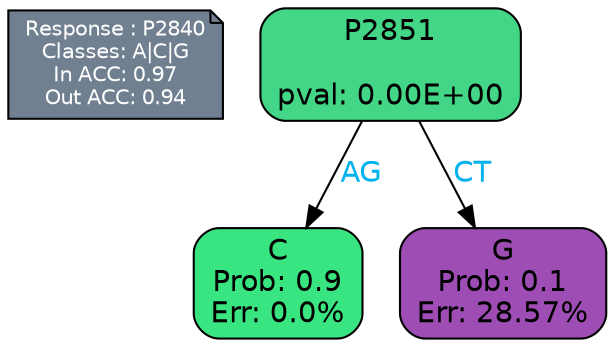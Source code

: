 digraph Tree {
node [shape=box, style="filled, rounded", color="black", fontname=helvetica] ;
graph [ranksep=equally, splines=polylines, bgcolor=transparent, dpi=600] ;
edge [fontname=helvetica] ;
LEGEND [label="Response : P2840
Classes: A|C|G
In ACC: 0.97
Out ACC: 0.94
",shape=note,align=left,style=filled,fillcolor="slategray",fontcolor="white",fontsize=10];1 [label="P2851

pval: 0.00E+00", fillcolor="#42d686"] ;
2 [label="C
Prob: 0.9
Err: 0.0%", fillcolor="#39e581"] ;
3 [label="G
Prob: 0.1
Err: 28.57%", fillcolor="#9d4db3"] ;
1 -> 2 [label="AG",fontcolor=deepskyblue2] ;
1 -> 3 [label="CT",fontcolor=deepskyblue2] ;
{rank = same; 2;3;}{rank = same; LEGEND;1;}}
